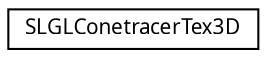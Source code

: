 digraph "Graphical Class Hierarchy"
{
 // LATEX_PDF_SIZE
  edge [fontname="Arial.ttf",fontsize="10",labelfontname="Arial.ttf",labelfontsize="10"];
  node [fontname="Arial.ttf",fontsize="10",shape=record];
  rankdir="LR";
  Node0 [label="SLGLConetracerTex3D",height=0.2,width=0.4,color="black", fillcolor="white", style="filled",URL="$class_s_l_g_l_conetracer_tex3_d.html",tooltip=" "];
}
